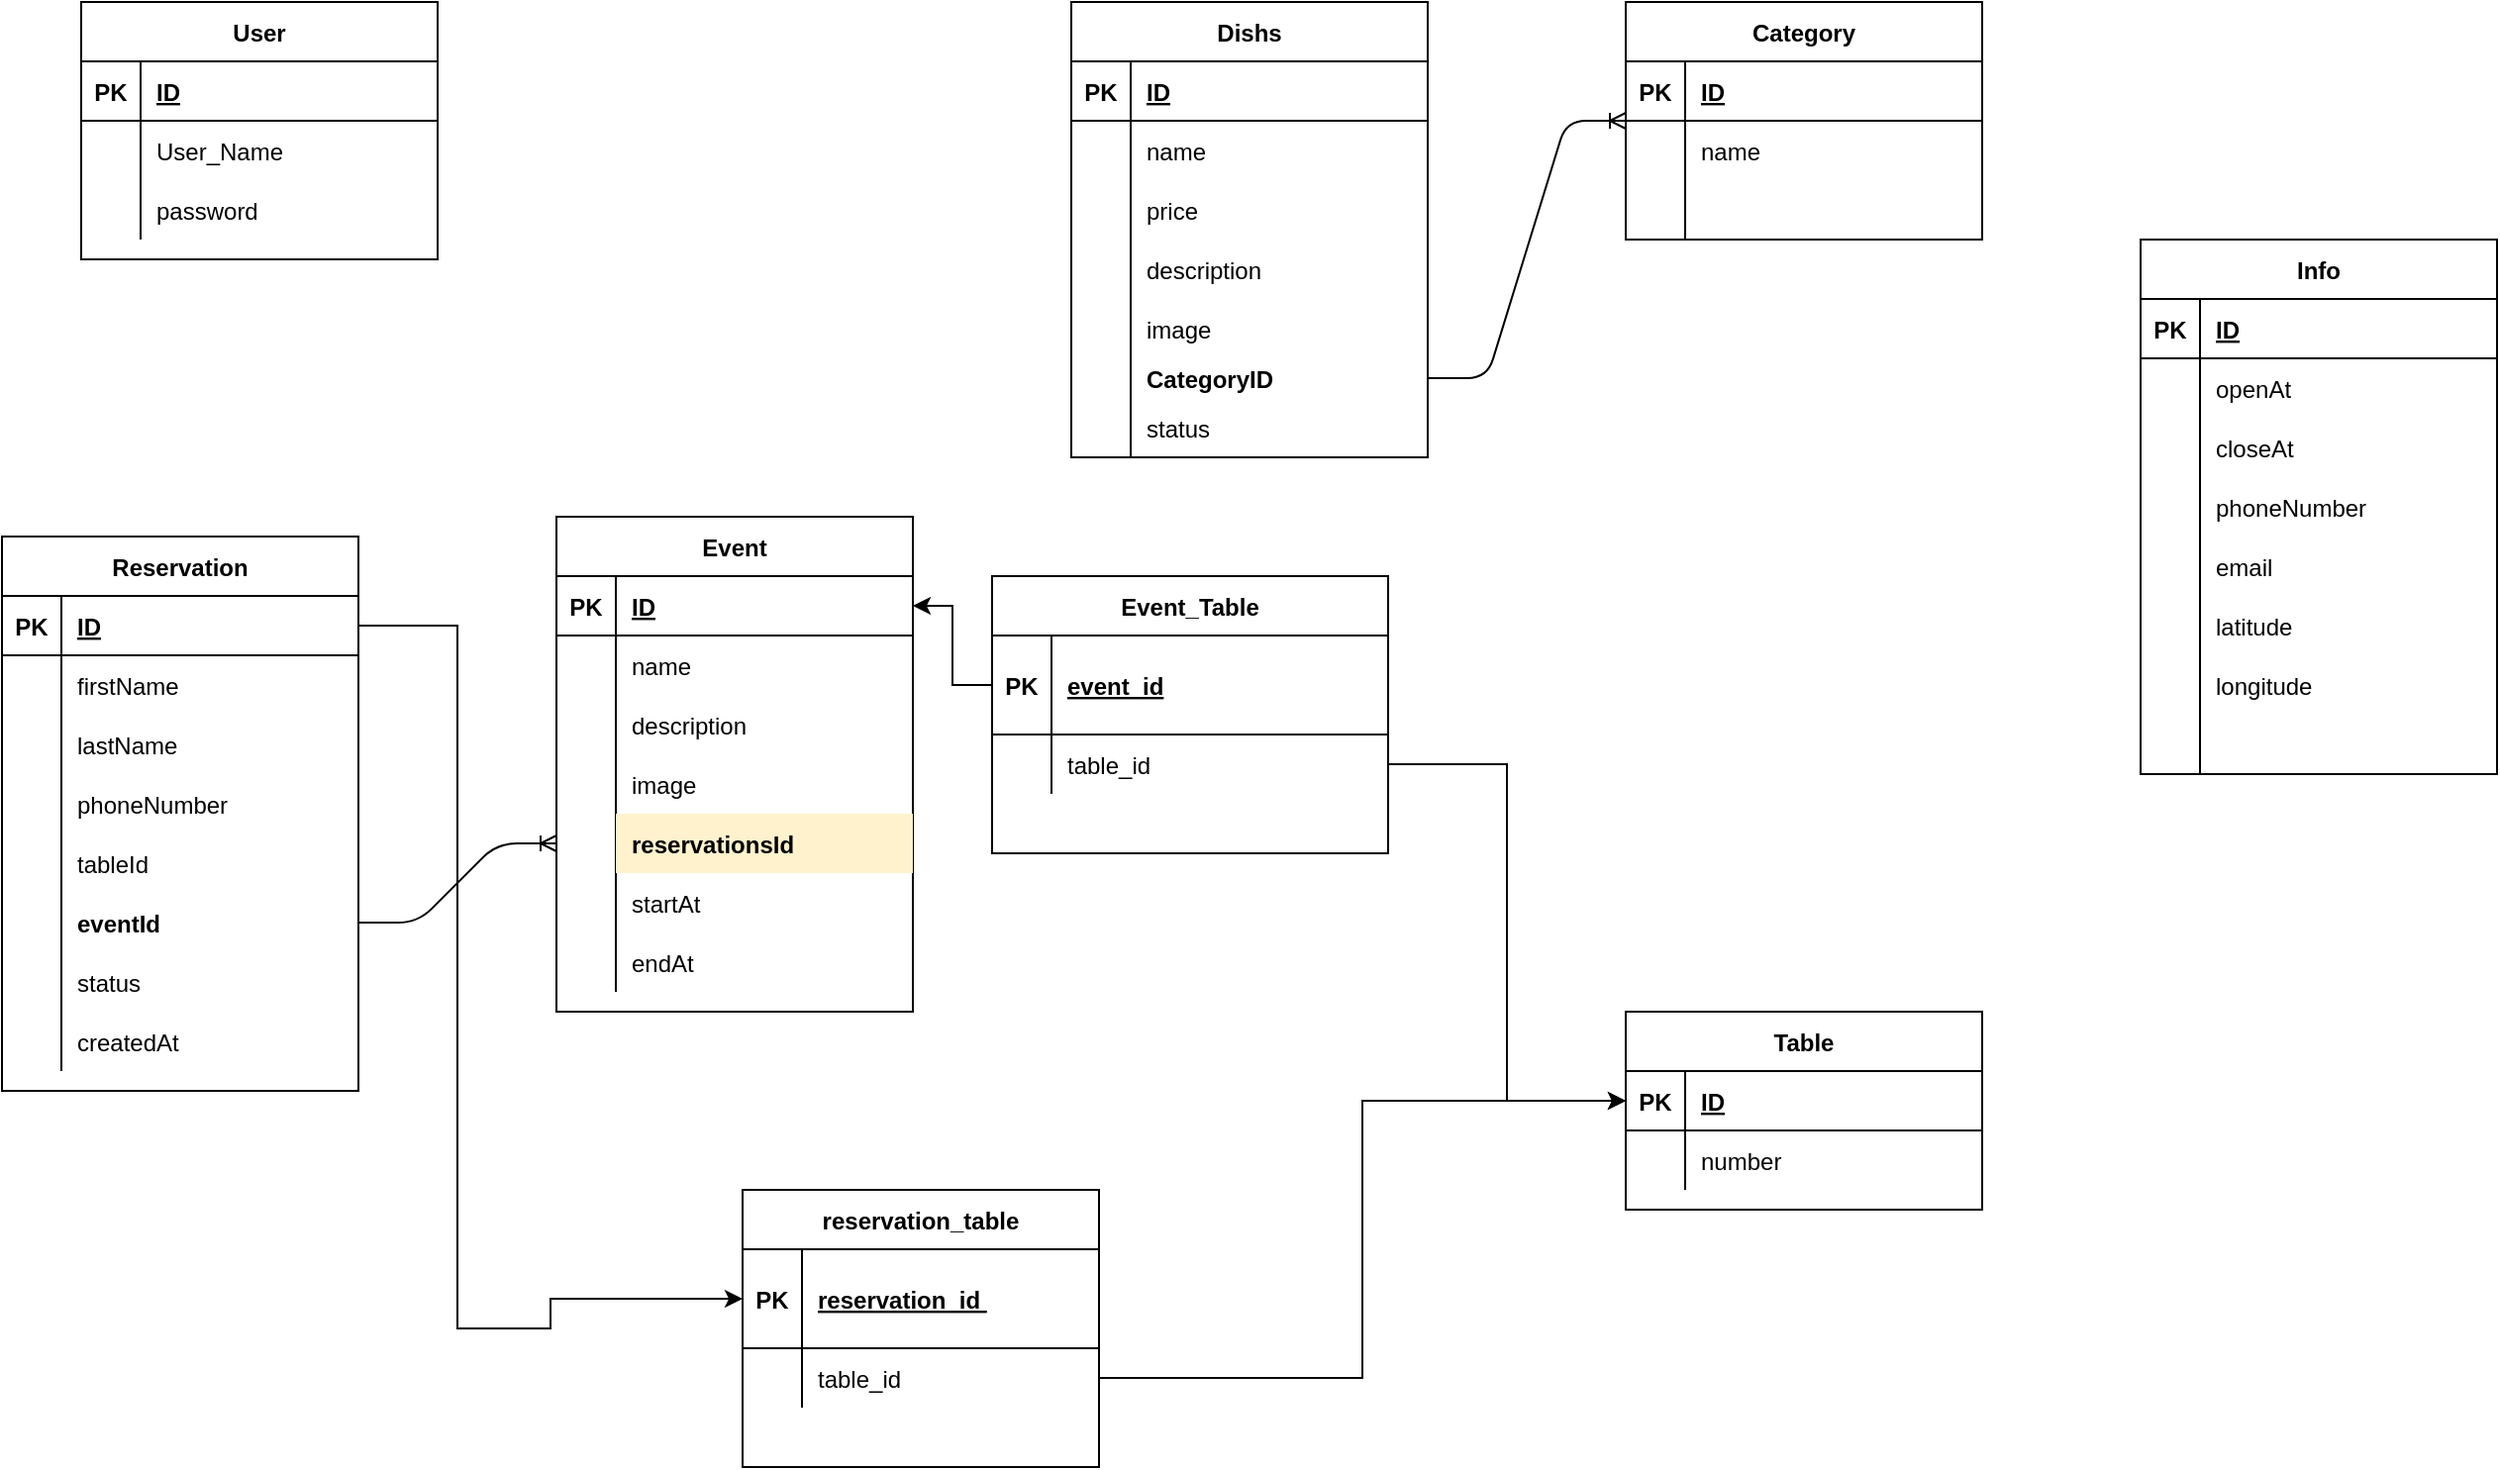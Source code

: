 <mxfile version="14.6.7" type="device"><diagram id="cgxWxJHUGnfnJ_oFtRJZ" name="Page-1"><mxGraphModel dx="2130" dy="913" grid="1" gridSize="10" guides="1" tooltips="1" connect="1" arrows="1" fold="1" page="1" pageScale="1" pageWidth="827" pageHeight="1169" math="0" shadow="0"><root><mxCell id="0"/><mxCell id="1" parent="0"/><mxCell id="ACKjx2i2cokFtUYyn5vr-13" value="User" style="shape=table;startSize=30;container=1;collapsible=1;childLayout=tableLayout;fixedRows=1;rowLines=0;fontStyle=1;align=center;resizeLast=1;" parent="1" vertex="1"><mxGeometry x="80" y="120" width="180" height="130" as="geometry"/></mxCell><mxCell id="ACKjx2i2cokFtUYyn5vr-14" value="" style="shape=partialRectangle;collapsible=0;dropTarget=0;pointerEvents=0;fillColor=none;top=0;left=0;bottom=1;right=0;points=[[0,0.5],[1,0.5]];portConstraint=eastwest;" parent="ACKjx2i2cokFtUYyn5vr-13" vertex="1"><mxGeometry y="30" width="180" height="30" as="geometry"/></mxCell><mxCell id="ACKjx2i2cokFtUYyn5vr-15" value="PK" style="shape=partialRectangle;connectable=0;fillColor=none;top=0;left=0;bottom=0;right=0;fontStyle=1;overflow=hidden;" parent="ACKjx2i2cokFtUYyn5vr-14" vertex="1"><mxGeometry width="30" height="30" as="geometry"/></mxCell><mxCell id="ACKjx2i2cokFtUYyn5vr-16" value="ID" style="shape=partialRectangle;connectable=0;fillColor=none;top=0;left=0;bottom=0;right=0;align=left;spacingLeft=6;fontStyle=5;overflow=hidden;" parent="ACKjx2i2cokFtUYyn5vr-14" vertex="1"><mxGeometry x="30" width="150" height="30" as="geometry"/></mxCell><mxCell id="ACKjx2i2cokFtUYyn5vr-17" value="" style="shape=partialRectangle;collapsible=0;dropTarget=0;pointerEvents=0;fillColor=none;top=0;left=0;bottom=0;right=0;points=[[0,0.5],[1,0.5]];portConstraint=eastwest;" parent="ACKjx2i2cokFtUYyn5vr-13" vertex="1"><mxGeometry y="60" width="180" height="30" as="geometry"/></mxCell><mxCell id="ACKjx2i2cokFtUYyn5vr-18" value="" style="shape=partialRectangle;connectable=0;fillColor=none;top=0;left=0;bottom=0;right=0;editable=1;overflow=hidden;" parent="ACKjx2i2cokFtUYyn5vr-17" vertex="1"><mxGeometry width="30" height="30" as="geometry"/></mxCell><mxCell id="ACKjx2i2cokFtUYyn5vr-19" value="User_Name" style="shape=partialRectangle;connectable=0;fillColor=none;top=0;left=0;bottom=0;right=0;align=left;spacingLeft=6;overflow=hidden;" parent="ACKjx2i2cokFtUYyn5vr-17" vertex="1"><mxGeometry x="30" width="150" height="30" as="geometry"/></mxCell><mxCell id="ACKjx2i2cokFtUYyn5vr-20" value="" style="shape=partialRectangle;collapsible=0;dropTarget=0;pointerEvents=0;fillColor=none;top=0;left=0;bottom=0;right=0;points=[[0,0.5],[1,0.5]];portConstraint=eastwest;" parent="ACKjx2i2cokFtUYyn5vr-13" vertex="1"><mxGeometry y="90" width="180" height="30" as="geometry"/></mxCell><mxCell id="ACKjx2i2cokFtUYyn5vr-21" value="" style="shape=partialRectangle;connectable=0;fillColor=none;top=0;left=0;bottom=0;right=0;editable=1;overflow=hidden;" parent="ACKjx2i2cokFtUYyn5vr-20" vertex="1"><mxGeometry width="30" height="30" as="geometry"/></mxCell><mxCell id="ACKjx2i2cokFtUYyn5vr-22" value="password" style="shape=partialRectangle;connectable=0;fillColor=none;top=0;left=0;bottom=0;right=0;align=left;spacingLeft=6;overflow=hidden;" parent="ACKjx2i2cokFtUYyn5vr-20" vertex="1"><mxGeometry x="30" width="150" height="30" as="geometry"/></mxCell><mxCell id="ACKjx2i2cokFtUYyn5vr-26" value="Category" style="shape=table;startSize=30;container=1;collapsible=1;childLayout=tableLayout;fixedRows=1;rowLines=0;fontStyle=1;align=center;resizeLast=1;" parent="1" vertex="1"><mxGeometry x="860" y="120" width="180" height="120" as="geometry"/></mxCell><mxCell id="ACKjx2i2cokFtUYyn5vr-27" value="" style="shape=partialRectangle;collapsible=0;dropTarget=0;pointerEvents=0;fillColor=none;top=0;left=0;bottom=1;right=0;points=[[0,0.5],[1,0.5]];portConstraint=eastwest;" parent="ACKjx2i2cokFtUYyn5vr-26" vertex="1"><mxGeometry y="30" width="180" height="30" as="geometry"/></mxCell><mxCell id="ACKjx2i2cokFtUYyn5vr-28" value="PK" style="shape=partialRectangle;connectable=0;fillColor=none;top=0;left=0;bottom=0;right=0;fontStyle=1;overflow=hidden;" parent="ACKjx2i2cokFtUYyn5vr-27" vertex="1"><mxGeometry width="30" height="30" as="geometry"/></mxCell><mxCell id="ACKjx2i2cokFtUYyn5vr-29" value="ID" style="shape=partialRectangle;connectable=0;fillColor=none;top=0;left=0;bottom=0;right=0;align=left;spacingLeft=6;fontStyle=5;overflow=hidden;" parent="ACKjx2i2cokFtUYyn5vr-27" vertex="1"><mxGeometry x="30" width="150" height="30" as="geometry"/></mxCell><mxCell id="ACKjx2i2cokFtUYyn5vr-30" value="" style="shape=partialRectangle;collapsible=0;dropTarget=0;pointerEvents=0;fillColor=none;top=0;left=0;bottom=0;right=0;points=[[0,0.5],[1,0.5]];portConstraint=eastwest;" parent="ACKjx2i2cokFtUYyn5vr-26" vertex="1"><mxGeometry y="60" width="180" height="30" as="geometry"/></mxCell><mxCell id="ACKjx2i2cokFtUYyn5vr-31" value="" style="shape=partialRectangle;connectable=0;fillColor=none;top=0;left=0;bottom=0;right=0;editable=1;overflow=hidden;" parent="ACKjx2i2cokFtUYyn5vr-30" vertex="1"><mxGeometry width="30" height="30" as="geometry"/></mxCell><mxCell id="ACKjx2i2cokFtUYyn5vr-32" value="name" style="shape=partialRectangle;connectable=0;fillColor=none;top=0;left=0;bottom=0;right=0;align=left;spacingLeft=6;overflow=hidden;" parent="ACKjx2i2cokFtUYyn5vr-30" vertex="1"><mxGeometry x="30" width="150" height="30" as="geometry"/></mxCell><mxCell id="ACKjx2i2cokFtUYyn5vr-33" value="" style="shape=partialRectangle;collapsible=0;dropTarget=0;pointerEvents=0;fillColor=none;top=0;left=0;bottom=0;right=0;points=[[0,0.5],[1,0.5]];portConstraint=eastwest;" parent="ACKjx2i2cokFtUYyn5vr-26" vertex="1"><mxGeometry y="90" width="180" height="30" as="geometry"/></mxCell><mxCell id="ACKjx2i2cokFtUYyn5vr-34" value="" style="shape=partialRectangle;connectable=0;fillColor=none;top=0;left=0;bottom=0;right=0;editable=1;overflow=hidden;" parent="ACKjx2i2cokFtUYyn5vr-33" vertex="1"><mxGeometry width="30" height="30" as="geometry"/></mxCell><mxCell id="ACKjx2i2cokFtUYyn5vr-35" value="" style="shape=partialRectangle;connectable=0;fillColor=none;top=0;left=0;bottom=0;right=0;align=left;spacingLeft=6;overflow=hidden;" parent="ACKjx2i2cokFtUYyn5vr-33" vertex="1"><mxGeometry x="30" width="150" height="30" as="geometry"/></mxCell><mxCell id="ACKjx2i2cokFtUYyn5vr-36" value="Dishs" style="shape=table;startSize=30;container=1;collapsible=1;childLayout=tableLayout;fixedRows=1;rowLines=0;fontStyle=1;align=center;resizeLast=1;" parent="1" vertex="1"><mxGeometry x="580" y="120" width="180" height="230" as="geometry"/></mxCell><mxCell id="ACKjx2i2cokFtUYyn5vr-37" value="" style="shape=partialRectangle;collapsible=0;dropTarget=0;pointerEvents=0;fillColor=none;top=0;left=0;bottom=1;right=0;points=[[0,0.5],[1,0.5]];portConstraint=eastwest;" parent="ACKjx2i2cokFtUYyn5vr-36" vertex="1"><mxGeometry y="30" width="180" height="30" as="geometry"/></mxCell><mxCell id="ACKjx2i2cokFtUYyn5vr-38" value="PK" style="shape=partialRectangle;connectable=0;fillColor=none;top=0;left=0;bottom=0;right=0;fontStyle=1;overflow=hidden;" parent="ACKjx2i2cokFtUYyn5vr-37" vertex="1"><mxGeometry width="30" height="30" as="geometry"/></mxCell><mxCell id="ACKjx2i2cokFtUYyn5vr-39" value="ID" style="shape=partialRectangle;connectable=0;fillColor=none;top=0;left=0;bottom=0;right=0;align=left;spacingLeft=6;fontStyle=5;overflow=hidden;" parent="ACKjx2i2cokFtUYyn5vr-37" vertex="1"><mxGeometry x="30" width="150" height="30" as="geometry"/></mxCell><mxCell id="ACKjx2i2cokFtUYyn5vr-40" value="" style="shape=partialRectangle;collapsible=0;dropTarget=0;pointerEvents=0;fillColor=none;top=0;left=0;bottom=0;right=0;points=[[0,0.5],[1,0.5]];portConstraint=eastwest;" parent="ACKjx2i2cokFtUYyn5vr-36" vertex="1"><mxGeometry y="60" width="180" height="30" as="geometry"/></mxCell><mxCell id="ACKjx2i2cokFtUYyn5vr-41" value="" style="shape=partialRectangle;connectable=0;fillColor=none;top=0;left=0;bottom=0;right=0;editable=1;overflow=hidden;" parent="ACKjx2i2cokFtUYyn5vr-40" vertex="1"><mxGeometry width="30" height="30" as="geometry"/></mxCell><mxCell id="ACKjx2i2cokFtUYyn5vr-42" value="name" style="shape=partialRectangle;connectable=0;fillColor=none;top=0;left=0;bottom=0;right=0;align=left;spacingLeft=6;overflow=hidden;" parent="ACKjx2i2cokFtUYyn5vr-40" vertex="1"><mxGeometry x="30" width="150" height="30" as="geometry"/></mxCell><mxCell id="ACKjx2i2cokFtUYyn5vr-49" value="" style="shape=partialRectangle;collapsible=0;dropTarget=0;pointerEvents=0;fillColor=none;top=0;left=0;bottom=0;right=0;points=[[0,0.5],[1,0.5]];portConstraint=eastwest;" parent="ACKjx2i2cokFtUYyn5vr-36" vertex="1"><mxGeometry y="90" width="180" height="30" as="geometry"/></mxCell><mxCell id="ACKjx2i2cokFtUYyn5vr-50" value="" style="shape=partialRectangle;connectable=0;fillColor=none;top=0;left=0;bottom=0;right=0;editable=1;overflow=hidden;" parent="ACKjx2i2cokFtUYyn5vr-49" vertex="1"><mxGeometry width="30" height="30" as="geometry"/></mxCell><mxCell id="ACKjx2i2cokFtUYyn5vr-51" value="price" style="shape=partialRectangle;connectable=0;fillColor=none;top=0;left=0;bottom=0;right=0;align=left;spacingLeft=6;overflow=hidden;" parent="ACKjx2i2cokFtUYyn5vr-49" vertex="1"><mxGeometry x="30" width="150" height="30" as="geometry"/></mxCell><mxCell id="ACKjx2i2cokFtUYyn5vr-52" value="" style="shape=partialRectangle;collapsible=0;dropTarget=0;pointerEvents=0;fillColor=none;top=0;left=0;bottom=0;right=0;points=[[0,0.5],[1,0.5]];portConstraint=eastwest;" parent="ACKjx2i2cokFtUYyn5vr-36" vertex="1"><mxGeometry y="120" width="180" height="30" as="geometry"/></mxCell><mxCell id="ACKjx2i2cokFtUYyn5vr-53" value="" style="shape=partialRectangle;connectable=0;fillColor=none;top=0;left=0;bottom=0;right=0;editable=1;overflow=hidden;" parent="ACKjx2i2cokFtUYyn5vr-52" vertex="1"><mxGeometry width="30" height="30" as="geometry"/></mxCell><mxCell id="ACKjx2i2cokFtUYyn5vr-54" value="description" style="shape=partialRectangle;connectable=0;fillColor=none;top=0;left=0;bottom=0;right=0;align=left;spacingLeft=6;overflow=hidden;" parent="ACKjx2i2cokFtUYyn5vr-52" vertex="1"><mxGeometry x="30" width="150" height="30" as="geometry"/></mxCell><mxCell id="ACKjx2i2cokFtUYyn5vr-55" value="" style="shape=partialRectangle;collapsible=0;dropTarget=0;pointerEvents=0;fillColor=none;top=0;left=0;bottom=0;right=0;points=[[0,0.5],[1,0.5]];portConstraint=eastwest;" parent="ACKjx2i2cokFtUYyn5vr-36" vertex="1"><mxGeometry y="150" width="180" height="30" as="geometry"/></mxCell><mxCell id="ACKjx2i2cokFtUYyn5vr-56" value="" style="shape=partialRectangle;connectable=0;fillColor=none;top=0;left=0;bottom=0;right=0;editable=1;overflow=hidden;" parent="ACKjx2i2cokFtUYyn5vr-55" vertex="1"><mxGeometry width="30" height="30" as="geometry"/></mxCell><mxCell id="ACKjx2i2cokFtUYyn5vr-57" value="image" style="shape=partialRectangle;connectable=0;fillColor=none;top=0;left=0;bottom=0;right=0;align=left;spacingLeft=6;overflow=hidden;" parent="ACKjx2i2cokFtUYyn5vr-55" vertex="1"><mxGeometry x="30" width="150" height="30" as="geometry"/></mxCell><mxCell id="ACKjx2i2cokFtUYyn5vr-46" value="" style="shape=partialRectangle;collapsible=0;dropTarget=0;pointerEvents=0;fillColor=none;top=0;left=0;bottom=0;right=0;points=[[0,0.5],[1,0.5]];portConstraint=eastwest;" parent="ACKjx2i2cokFtUYyn5vr-36" vertex="1"><mxGeometry y="180" width="180" height="20" as="geometry"/></mxCell><mxCell id="ACKjx2i2cokFtUYyn5vr-47" value="" style="shape=partialRectangle;connectable=0;fillColor=none;top=0;left=0;bottom=0;right=0;editable=1;overflow=hidden;" parent="ACKjx2i2cokFtUYyn5vr-46" vertex="1"><mxGeometry width="30" height="20" as="geometry"/></mxCell><mxCell id="ACKjx2i2cokFtUYyn5vr-48" value="CategoryID" style="shape=partialRectangle;connectable=0;fillColor=none;top=0;left=0;bottom=0;right=0;align=left;spacingLeft=6;overflow=hidden;fontStyle=1" parent="ACKjx2i2cokFtUYyn5vr-46" vertex="1"><mxGeometry x="30" width="150" height="20" as="geometry"/></mxCell><mxCell id="ACKjx2i2cokFtUYyn5vr-43" value="" style="shape=partialRectangle;collapsible=0;dropTarget=0;pointerEvents=0;fillColor=none;top=0;left=0;bottom=0;right=0;points=[[0,0.5],[1,0.5]];portConstraint=eastwest;" parent="ACKjx2i2cokFtUYyn5vr-36" vertex="1"><mxGeometry y="200" width="180" height="30" as="geometry"/></mxCell><mxCell id="ACKjx2i2cokFtUYyn5vr-44" value="" style="shape=partialRectangle;connectable=0;fillColor=none;top=0;left=0;bottom=0;right=0;editable=1;overflow=hidden;" parent="ACKjx2i2cokFtUYyn5vr-43" vertex="1"><mxGeometry width="30" height="30" as="geometry"/></mxCell><mxCell id="ACKjx2i2cokFtUYyn5vr-45" value="status" style="shape=partialRectangle;connectable=0;fillColor=none;top=0;left=0;bottom=0;right=0;align=left;spacingLeft=6;overflow=hidden;" parent="ACKjx2i2cokFtUYyn5vr-43" vertex="1"><mxGeometry x="30" width="150" height="30" as="geometry"/></mxCell><mxCell id="ACKjx2i2cokFtUYyn5vr-68" value="Reservation" style="shape=table;startSize=30;container=1;collapsible=1;childLayout=tableLayout;fixedRows=1;rowLines=0;fontStyle=1;align=center;resizeLast=1;" parent="1" vertex="1"><mxGeometry x="40" y="390" width="180" height="280" as="geometry"/></mxCell><mxCell id="ACKjx2i2cokFtUYyn5vr-69" value="" style="shape=partialRectangle;collapsible=0;dropTarget=0;pointerEvents=0;fillColor=none;top=0;left=0;bottom=1;right=0;points=[[0,0.5],[1,0.5]];portConstraint=eastwest;" parent="ACKjx2i2cokFtUYyn5vr-68" vertex="1"><mxGeometry y="30" width="180" height="30" as="geometry"/></mxCell><mxCell id="ACKjx2i2cokFtUYyn5vr-70" value="PK" style="shape=partialRectangle;connectable=0;fillColor=none;top=0;left=0;bottom=0;right=0;fontStyle=1;overflow=hidden;" parent="ACKjx2i2cokFtUYyn5vr-69" vertex="1"><mxGeometry width="30" height="30" as="geometry"/></mxCell><mxCell id="ACKjx2i2cokFtUYyn5vr-71" value="ID" style="shape=partialRectangle;connectable=0;fillColor=none;top=0;left=0;bottom=0;right=0;align=left;spacingLeft=6;fontStyle=5;overflow=hidden;" parent="ACKjx2i2cokFtUYyn5vr-69" vertex="1"><mxGeometry x="30" width="150" height="30" as="geometry"/></mxCell><mxCell id="ACKjx2i2cokFtUYyn5vr-72" value="" style="shape=partialRectangle;collapsible=0;dropTarget=0;pointerEvents=0;fillColor=none;top=0;left=0;bottom=0;right=0;points=[[0,0.5],[1,0.5]];portConstraint=eastwest;" parent="ACKjx2i2cokFtUYyn5vr-68" vertex="1"><mxGeometry y="60" width="180" height="30" as="geometry"/></mxCell><mxCell id="ACKjx2i2cokFtUYyn5vr-73" value="" style="shape=partialRectangle;connectable=0;fillColor=none;top=0;left=0;bottom=0;right=0;editable=1;overflow=hidden;" parent="ACKjx2i2cokFtUYyn5vr-72" vertex="1"><mxGeometry width="30" height="30" as="geometry"/></mxCell><mxCell id="ACKjx2i2cokFtUYyn5vr-74" value="firstName" style="shape=partialRectangle;connectable=0;fillColor=none;top=0;left=0;bottom=0;right=0;align=left;spacingLeft=6;overflow=hidden;" parent="ACKjx2i2cokFtUYyn5vr-72" vertex="1"><mxGeometry x="30" width="150" height="30" as="geometry"/></mxCell><mxCell id="ACKjx2i2cokFtUYyn5vr-78" value="" style="shape=partialRectangle;collapsible=0;dropTarget=0;pointerEvents=0;fillColor=none;top=0;left=0;bottom=0;right=0;points=[[0,0.5],[1,0.5]];portConstraint=eastwest;" parent="ACKjx2i2cokFtUYyn5vr-68" vertex="1"><mxGeometry y="90" width="180" height="30" as="geometry"/></mxCell><mxCell id="ACKjx2i2cokFtUYyn5vr-79" value="" style="shape=partialRectangle;connectable=0;fillColor=none;top=0;left=0;bottom=0;right=0;editable=1;overflow=hidden;" parent="ACKjx2i2cokFtUYyn5vr-78" vertex="1"><mxGeometry width="30" height="30" as="geometry"/></mxCell><mxCell id="ACKjx2i2cokFtUYyn5vr-80" value="lastName" style="shape=partialRectangle;connectable=0;fillColor=none;top=0;left=0;bottom=0;right=0;align=left;spacingLeft=6;overflow=hidden;" parent="ACKjx2i2cokFtUYyn5vr-78" vertex="1"><mxGeometry x="30" width="150" height="30" as="geometry"/></mxCell><mxCell id="ACKjx2i2cokFtUYyn5vr-84" value="" style="shape=partialRectangle;collapsible=0;dropTarget=0;pointerEvents=0;fillColor=none;top=0;left=0;bottom=0;right=0;points=[[0,0.5],[1,0.5]];portConstraint=eastwest;" parent="ACKjx2i2cokFtUYyn5vr-68" vertex="1"><mxGeometry y="120" width="180" height="30" as="geometry"/></mxCell><mxCell id="ACKjx2i2cokFtUYyn5vr-85" value="" style="shape=partialRectangle;connectable=0;fillColor=none;top=0;left=0;bottom=0;right=0;editable=1;overflow=hidden;" parent="ACKjx2i2cokFtUYyn5vr-84" vertex="1"><mxGeometry width="30" height="30" as="geometry"/></mxCell><mxCell id="ACKjx2i2cokFtUYyn5vr-86" value="phoneNumber" style="shape=partialRectangle;connectable=0;fillColor=none;top=0;left=0;bottom=0;right=0;align=left;spacingLeft=6;overflow=hidden;" parent="ACKjx2i2cokFtUYyn5vr-84" vertex="1"><mxGeometry x="30" width="150" height="30" as="geometry"/></mxCell><mxCell id="ACKjx2i2cokFtUYyn5vr-90" value="" style="shape=partialRectangle;collapsible=0;dropTarget=0;pointerEvents=0;fillColor=none;top=0;left=0;bottom=0;right=0;points=[[0,0.5],[1,0.5]];portConstraint=eastwest;" parent="ACKjx2i2cokFtUYyn5vr-68" vertex="1"><mxGeometry y="150" width="180" height="30" as="geometry"/></mxCell><mxCell id="ACKjx2i2cokFtUYyn5vr-91" value="" style="shape=partialRectangle;connectable=0;fillColor=none;top=0;left=0;bottom=0;right=0;editable=1;overflow=hidden;" parent="ACKjx2i2cokFtUYyn5vr-90" vertex="1"><mxGeometry width="30" height="30" as="geometry"/></mxCell><mxCell id="ACKjx2i2cokFtUYyn5vr-92" value="tableId" style="shape=partialRectangle;connectable=0;fillColor=none;top=0;left=0;bottom=0;right=0;align=left;spacingLeft=6;overflow=hidden;" parent="ACKjx2i2cokFtUYyn5vr-90" vertex="1"><mxGeometry x="30" width="150" height="30" as="geometry"/></mxCell><mxCell id="ACKjx2i2cokFtUYyn5vr-172" value="" style="shape=partialRectangle;collapsible=0;dropTarget=0;pointerEvents=0;fillColor=none;top=0;left=0;bottom=0;right=0;points=[[0,0.5],[1,0.5]];portConstraint=eastwest;" parent="ACKjx2i2cokFtUYyn5vr-68" vertex="1"><mxGeometry y="180" width="180" height="30" as="geometry"/></mxCell><mxCell id="ACKjx2i2cokFtUYyn5vr-173" value="" style="shape=partialRectangle;connectable=0;fillColor=none;top=0;left=0;bottom=0;right=0;editable=1;overflow=hidden;" parent="ACKjx2i2cokFtUYyn5vr-172" vertex="1"><mxGeometry width="30" height="30" as="geometry"/></mxCell><mxCell id="ACKjx2i2cokFtUYyn5vr-174" value="eventId" style="shape=partialRectangle;connectable=0;fillColor=none;top=0;left=0;bottom=0;right=0;align=left;spacingLeft=6;overflow=hidden;fontStyle=1" parent="ACKjx2i2cokFtUYyn5vr-172" vertex="1"><mxGeometry x="30" width="150" height="30" as="geometry"/></mxCell><mxCell id="ACKjx2i2cokFtUYyn5vr-81" value="" style="shape=partialRectangle;collapsible=0;dropTarget=0;pointerEvents=0;fillColor=none;top=0;left=0;bottom=0;right=0;points=[[0,0.5],[1,0.5]];portConstraint=eastwest;" parent="ACKjx2i2cokFtUYyn5vr-68" vertex="1"><mxGeometry y="210" width="180" height="30" as="geometry"/></mxCell><mxCell id="ACKjx2i2cokFtUYyn5vr-82" value="" style="shape=partialRectangle;connectable=0;fillColor=none;top=0;left=0;bottom=0;right=0;editable=1;overflow=hidden;" parent="ACKjx2i2cokFtUYyn5vr-81" vertex="1"><mxGeometry width="30" height="30" as="geometry"/></mxCell><mxCell id="ACKjx2i2cokFtUYyn5vr-83" value="status" style="shape=partialRectangle;connectable=0;fillColor=none;top=0;left=0;bottom=0;right=0;align=left;spacingLeft=6;overflow=hidden;" parent="ACKjx2i2cokFtUYyn5vr-81" vertex="1"><mxGeometry x="30" width="150" height="30" as="geometry"/></mxCell><mxCell id="ACKjx2i2cokFtUYyn5vr-75" value="" style="shape=partialRectangle;collapsible=0;dropTarget=0;pointerEvents=0;fillColor=none;top=0;left=0;bottom=0;right=0;points=[[0,0.5],[1,0.5]];portConstraint=eastwest;" parent="ACKjx2i2cokFtUYyn5vr-68" vertex="1"><mxGeometry y="240" width="180" height="30" as="geometry"/></mxCell><mxCell id="ACKjx2i2cokFtUYyn5vr-76" value="" style="shape=partialRectangle;connectable=0;fillColor=none;top=0;left=0;bottom=0;right=0;editable=1;overflow=hidden;" parent="ACKjx2i2cokFtUYyn5vr-75" vertex="1"><mxGeometry width="30" height="30" as="geometry"/></mxCell><mxCell id="ACKjx2i2cokFtUYyn5vr-77" value="createdAt" style="shape=partialRectangle;connectable=0;fillColor=none;top=0;left=0;bottom=0;right=0;align=left;spacingLeft=6;overflow=hidden;" parent="ACKjx2i2cokFtUYyn5vr-75" vertex="1"><mxGeometry x="30" width="150" height="30" as="geometry"/></mxCell><mxCell id="ACKjx2i2cokFtUYyn5vr-118" value="Event" style="shape=table;startSize=30;container=1;collapsible=1;childLayout=tableLayout;fixedRows=1;rowLines=0;fontStyle=1;align=center;resizeLast=1;" parent="1" vertex="1"><mxGeometry x="320" y="380" width="180" height="250" as="geometry"/></mxCell><mxCell id="ACKjx2i2cokFtUYyn5vr-119" value="" style="shape=partialRectangle;collapsible=0;dropTarget=0;pointerEvents=0;fillColor=none;top=0;left=0;bottom=1;right=0;points=[[0,0.5],[1,0.5]];portConstraint=eastwest;" parent="ACKjx2i2cokFtUYyn5vr-118" vertex="1"><mxGeometry y="30" width="180" height="30" as="geometry"/></mxCell><mxCell id="ACKjx2i2cokFtUYyn5vr-120" value="PK" style="shape=partialRectangle;connectable=0;fillColor=none;top=0;left=0;bottom=0;right=0;fontStyle=1;overflow=hidden;" parent="ACKjx2i2cokFtUYyn5vr-119" vertex="1"><mxGeometry width="30" height="30" as="geometry"/></mxCell><mxCell id="ACKjx2i2cokFtUYyn5vr-121" value="ID" style="shape=partialRectangle;connectable=0;fillColor=none;top=0;left=0;bottom=0;right=0;align=left;spacingLeft=6;fontStyle=5;overflow=hidden;" parent="ACKjx2i2cokFtUYyn5vr-119" vertex="1"><mxGeometry x="30" width="150" height="30" as="geometry"/></mxCell><mxCell id="ACKjx2i2cokFtUYyn5vr-122" value="" style="shape=partialRectangle;collapsible=0;dropTarget=0;pointerEvents=0;fillColor=none;top=0;left=0;bottom=0;right=0;points=[[0,0.5],[1,0.5]];portConstraint=eastwest;" parent="ACKjx2i2cokFtUYyn5vr-118" vertex="1"><mxGeometry y="60" width="180" height="30" as="geometry"/></mxCell><mxCell id="ACKjx2i2cokFtUYyn5vr-123" value="" style="shape=partialRectangle;connectable=0;fillColor=none;top=0;left=0;bottom=0;right=0;editable=1;overflow=hidden;" parent="ACKjx2i2cokFtUYyn5vr-122" vertex="1"><mxGeometry width="30" height="30" as="geometry"/></mxCell><mxCell id="ACKjx2i2cokFtUYyn5vr-124" value="name" style="shape=partialRectangle;connectable=0;fillColor=none;top=0;left=0;bottom=0;right=0;align=left;spacingLeft=6;overflow=hidden;" parent="ACKjx2i2cokFtUYyn5vr-122" vertex="1"><mxGeometry x="30" width="150" height="30" as="geometry"/></mxCell><mxCell id="ACKjx2i2cokFtUYyn5vr-125" value="" style="shape=partialRectangle;collapsible=0;dropTarget=0;pointerEvents=0;fillColor=none;top=0;left=0;bottom=0;right=0;points=[[0,0.5],[1,0.5]];portConstraint=eastwest;" parent="ACKjx2i2cokFtUYyn5vr-118" vertex="1"><mxGeometry y="90" width="180" height="30" as="geometry"/></mxCell><mxCell id="ACKjx2i2cokFtUYyn5vr-126" value="" style="shape=partialRectangle;connectable=0;fillColor=none;top=0;left=0;bottom=0;right=0;editable=1;overflow=hidden;" parent="ACKjx2i2cokFtUYyn5vr-125" vertex="1"><mxGeometry width="30" height="30" as="geometry"/></mxCell><mxCell id="ACKjx2i2cokFtUYyn5vr-127" value="description" style="shape=partialRectangle;connectable=0;fillColor=none;top=0;left=0;bottom=0;right=0;align=left;spacingLeft=6;overflow=hidden;" parent="ACKjx2i2cokFtUYyn5vr-125" vertex="1"><mxGeometry x="30" width="150" height="30" as="geometry"/></mxCell><mxCell id="ACKjx2i2cokFtUYyn5vr-134" value="" style="shape=partialRectangle;collapsible=0;dropTarget=0;pointerEvents=0;fillColor=none;top=0;left=0;bottom=0;right=0;points=[[0,0.5],[1,0.5]];portConstraint=eastwest;" parent="ACKjx2i2cokFtUYyn5vr-118" vertex="1"><mxGeometry y="120" width="180" height="30" as="geometry"/></mxCell><mxCell id="ACKjx2i2cokFtUYyn5vr-135" value="" style="shape=partialRectangle;connectable=0;fillColor=none;top=0;left=0;bottom=0;right=0;editable=1;overflow=hidden;" parent="ACKjx2i2cokFtUYyn5vr-134" vertex="1"><mxGeometry width="30" height="30" as="geometry"/></mxCell><mxCell id="ACKjx2i2cokFtUYyn5vr-136" value="image" style="shape=partialRectangle;connectable=0;fillColor=none;top=0;left=0;bottom=0;right=0;align=left;spacingLeft=6;overflow=hidden;" parent="ACKjx2i2cokFtUYyn5vr-134" vertex="1"><mxGeometry x="30" width="150" height="30" as="geometry"/></mxCell><mxCell id="ACKjx2i2cokFtUYyn5vr-169" value="" style="shape=partialRectangle;collapsible=0;dropTarget=0;pointerEvents=0;fillColor=none;top=0;left=0;bottom=0;right=0;points=[[0,0.5],[1,0.5]];portConstraint=eastwest;" parent="ACKjx2i2cokFtUYyn5vr-118" vertex="1"><mxGeometry y="150" width="180" height="30" as="geometry"/></mxCell><mxCell id="ACKjx2i2cokFtUYyn5vr-170" value="" style="shape=partialRectangle;connectable=0;fillColor=none;top=0;left=0;bottom=0;right=0;editable=1;overflow=hidden;" parent="ACKjx2i2cokFtUYyn5vr-169" vertex="1"><mxGeometry width="30" height="30" as="geometry"/></mxCell><mxCell id="ACKjx2i2cokFtUYyn5vr-171" value="reservationsId" style="shape=partialRectangle;connectable=0;fillColor=#fff2cc;top=0;left=0;bottom=0;right=0;align=left;spacingLeft=6;overflow=hidden;fontStyle=1;strokeColor=#d6b656;" parent="ACKjx2i2cokFtUYyn5vr-169" vertex="1"><mxGeometry x="30" width="150" height="30" as="geometry"/></mxCell><mxCell id="ACKjx2i2cokFtUYyn5vr-128" value="" style="shape=partialRectangle;collapsible=0;dropTarget=0;pointerEvents=0;fillColor=none;top=0;left=0;bottom=0;right=0;points=[[0,0.5],[1,0.5]];portConstraint=eastwest;" parent="ACKjx2i2cokFtUYyn5vr-118" vertex="1"><mxGeometry y="180" width="180" height="30" as="geometry"/></mxCell><mxCell id="ACKjx2i2cokFtUYyn5vr-129" value="" style="shape=partialRectangle;connectable=0;fillColor=none;top=0;left=0;bottom=0;right=0;editable=1;overflow=hidden;" parent="ACKjx2i2cokFtUYyn5vr-128" vertex="1"><mxGeometry width="30" height="30" as="geometry"/></mxCell><mxCell id="ACKjx2i2cokFtUYyn5vr-130" value="startAt" style="shape=partialRectangle;connectable=0;fillColor=none;top=0;left=0;bottom=0;right=0;align=left;spacingLeft=6;overflow=hidden;" parent="ACKjx2i2cokFtUYyn5vr-128" vertex="1"><mxGeometry x="30" width="150" height="30" as="geometry"/></mxCell><mxCell id="ACKjx2i2cokFtUYyn5vr-131" value="" style="shape=partialRectangle;collapsible=0;dropTarget=0;pointerEvents=0;fillColor=none;top=0;left=0;bottom=0;right=0;points=[[0,0.5],[1,0.5]];portConstraint=eastwest;" parent="ACKjx2i2cokFtUYyn5vr-118" vertex="1"><mxGeometry y="210" width="180" height="30" as="geometry"/></mxCell><mxCell id="ACKjx2i2cokFtUYyn5vr-132" value="" style="shape=partialRectangle;connectable=0;fillColor=none;top=0;left=0;bottom=0;right=0;editable=1;overflow=hidden;" parent="ACKjx2i2cokFtUYyn5vr-131" vertex="1"><mxGeometry width="30" height="30" as="geometry"/></mxCell><mxCell id="ACKjx2i2cokFtUYyn5vr-133" value="endAt" style="shape=partialRectangle;connectable=0;fillColor=none;top=0;left=0;bottom=0;right=0;align=left;spacingLeft=6;overflow=hidden;" parent="ACKjx2i2cokFtUYyn5vr-131" vertex="1"><mxGeometry x="30" width="150" height="30" as="geometry"/></mxCell><mxCell id="ACKjx2i2cokFtUYyn5vr-137" value="Table" style="shape=table;startSize=30;container=1;collapsible=1;childLayout=tableLayout;fixedRows=1;rowLines=0;fontStyle=1;align=center;resizeLast=1;" parent="1" vertex="1"><mxGeometry x="860" y="630" width="180" height="100" as="geometry"/></mxCell><mxCell id="ACKjx2i2cokFtUYyn5vr-138" value="" style="shape=partialRectangle;collapsible=0;dropTarget=0;pointerEvents=0;fillColor=none;top=0;left=0;bottom=1;right=0;points=[[0,0.5],[1,0.5]];portConstraint=eastwest;" parent="ACKjx2i2cokFtUYyn5vr-137" vertex="1"><mxGeometry y="30" width="180" height="30" as="geometry"/></mxCell><mxCell id="ACKjx2i2cokFtUYyn5vr-139" value="PK" style="shape=partialRectangle;connectable=0;fillColor=none;top=0;left=0;bottom=0;right=0;fontStyle=1;overflow=hidden;" parent="ACKjx2i2cokFtUYyn5vr-138" vertex="1"><mxGeometry width="30" height="30" as="geometry"/></mxCell><mxCell id="ACKjx2i2cokFtUYyn5vr-140" value="ID" style="shape=partialRectangle;connectable=0;fillColor=none;top=0;left=0;bottom=0;right=0;align=left;spacingLeft=6;fontStyle=5;overflow=hidden;" parent="ACKjx2i2cokFtUYyn5vr-138" vertex="1"><mxGeometry x="30" width="150" height="30" as="geometry"/></mxCell><mxCell id="ACKjx2i2cokFtUYyn5vr-141" value="" style="shape=partialRectangle;collapsible=0;dropTarget=0;pointerEvents=0;fillColor=none;top=0;left=0;bottom=0;right=0;points=[[0,0.5],[1,0.5]];portConstraint=eastwest;" parent="ACKjx2i2cokFtUYyn5vr-137" vertex="1"><mxGeometry y="60" width="180" height="30" as="geometry"/></mxCell><mxCell id="ACKjx2i2cokFtUYyn5vr-142" value="" style="shape=partialRectangle;connectable=0;fillColor=none;top=0;left=0;bottom=0;right=0;editable=1;overflow=hidden;" parent="ACKjx2i2cokFtUYyn5vr-141" vertex="1"><mxGeometry width="30" height="30" as="geometry"/></mxCell><mxCell id="ACKjx2i2cokFtUYyn5vr-143" value="number" style="shape=partialRectangle;connectable=0;fillColor=none;top=0;left=0;bottom=0;right=0;align=left;spacingLeft=6;overflow=hidden;" parent="ACKjx2i2cokFtUYyn5vr-141" vertex="1"><mxGeometry x="30" width="150" height="30" as="geometry"/></mxCell><mxCell id="ACKjx2i2cokFtUYyn5vr-175" value="" style="edgeStyle=entityRelationEdgeStyle;fontSize=12;html=1;endArrow=ERoneToMany;" parent="1" source="ACKjx2i2cokFtUYyn5vr-172" target="ACKjx2i2cokFtUYyn5vr-169" edge="1"><mxGeometry width="100" height="100" relative="1" as="geometry"><mxPoint x="120" y="860" as="sourcePoint"/><mxPoint x="220" y="760" as="targetPoint"/></mxGeometry></mxCell><mxCell id="ACKjx2i2cokFtUYyn5vr-178" value="" style="edgeStyle=entityRelationEdgeStyle;fontSize=12;html=1;endArrow=ERoneToMany;" parent="1" source="ACKjx2i2cokFtUYyn5vr-46" target="ACKjx2i2cokFtUYyn5vr-26" edge="1"><mxGeometry width="100" height="100" relative="1" as="geometry"><mxPoint x="810" y="345" as="sourcePoint"/><mxPoint x="890" y="330" as="targetPoint"/></mxGeometry></mxCell><mxCell id="ACKjx2i2cokFtUYyn5vr-179" value="Info" style="shape=table;startSize=30;container=1;collapsible=1;childLayout=tableLayout;fixedRows=1;rowLines=0;fontStyle=1;align=center;resizeLast=1;" parent="1" vertex="1"><mxGeometry x="1120" y="240" width="180" height="270" as="geometry"/></mxCell><mxCell id="ACKjx2i2cokFtUYyn5vr-180" value="" style="shape=partialRectangle;collapsible=0;dropTarget=0;pointerEvents=0;fillColor=none;top=0;left=0;bottom=1;right=0;points=[[0,0.5],[1,0.5]];portConstraint=eastwest;" parent="ACKjx2i2cokFtUYyn5vr-179" vertex="1"><mxGeometry y="30" width="180" height="30" as="geometry"/></mxCell><mxCell id="ACKjx2i2cokFtUYyn5vr-181" value="PK" style="shape=partialRectangle;connectable=0;fillColor=none;top=0;left=0;bottom=0;right=0;fontStyle=1;overflow=hidden;" parent="ACKjx2i2cokFtUYyn5vr-180" vertex="1"><mxGeometry width="30" height="30" as="geometry"/></mxCell><mxCell id="ACKjx2i2cokFtUYyn5vr-182" value="ID" style="shape=partialRectangle;connectable=0;fillColor=none;top=0;left=0;bottom=0;right=0;align=left;spacingLeft=6;fontStyle=5;overflow=hidden;" parent="ACKjx2i2cokFtUYyn5vr-180" vertex="1"><mxGeometry x="30" width="150" height="30" as="geometry"/></mxCell><mxCell id="ACKjx2i2cokFtUYyn5vr-183" value="" style="shape=partialRectangle;collapsible=0;dropTarget=0;pointerEvents=0;fillColor=none;top=0;left=0;bottom=0;right=0;points=[[0,0.5],[1,0.5]];portConstraint=eastwest;" parent="ACKjx2i2cokFtUYyn5vr-179" vertex="1"><mxGeometry y="60" width="180" height="30" as="geometry"/></mxCell><mxCell id="ACKjx2i2cokFtUYyn5vr-184" value="" style="shape=partialRectangle;connectable=0;fillColor=none;top=0;left=0;bottom=0;right=0;editable=1;overflow=hidden;" parent="ACKjx2i2cokFtUYyn5vr-183" vertex="1"><mxGeometry width="30" height="30" as="geometry"/></mxCell><mxCell id="ACKjx2i2cokFtUYyn5vr-185" value="openAt" style="shape=partialRectangle;connectable=0;fillColor=none;top=0;left=0;bottom=0;right=0;align=left;spacingLeft=6;overflow=hidden;" parent="ACKjx2i2cokFtUYyn5vr-183" vertex="1"><mxGeometry x="30" width="150" height="30" as="geometry"/></mxCell><mxCell id="ACKjx2i2cokFtUYyn5vr-186" value="" style="shape=partialRectangle;collapsible=0;dropTarget=0;pointerEvents=0;fillColor=none;top=0;left=0;bottom=0;right=0;points=[[0,0.5],[1,0.5]];portConstraint=eastwest;" parent="ACKjx2i2cokFtUYyn5vr-179" vertex="1"><mxGeometry y="90" width="180" height="30" as="geometry"/></mxCell><mxCell id="ACKjx2i2cokFtUYyn5vr-187" value="" style="shape=partialRectangle;connectable=0;fillColor=none;top=0;left=0;bottom=0;right=0;editable=1;overflow=hidden;" parent="ACKjx2i2cokFtUYyn5vr-186" vertex="1"><mxGeometry width="30" height="30" as="geometry"/></mxCell><mxCell id="ACKjx2i2cokFtUYyn5vr-188" value="closeAt" style="shape=partialRectangle;connectable=0;fillColor=none;top=0;left=0;bottom=0;right=0;align=left;spacingLeft=6;overflow=hidden;" parent="ACKjx2i2cokFtUYyn5vr-186" vertex="1"><mxGeometry x="30" width="150" height="30" as="geometry"/></mxCell><mxCell id="ACKjx2i2cokFtUYyn5vr-189" value="" style="shape=partialRectangle;collapsible=0;dropTarget=0;pointerEvents=0;fillColor=none;top=0;left=0;bottom=0;right=0;points=[[0,0.5],[1,0.5]];portConstraint=eastwest;" parent="ACKjx2i2cokFtUYyn5vr-179" vertex="1"><mxGeometry y="120" width="180" height="30" as="geometry"/></mxCell><mxCell id="ACKjx2i2cokFtUYyn5vr-190" value="" style="shape=partialRectangle;connectable=0;fillColor=none;top=0;left=0;bottom=0;right=0;editable=1;overflow=hidden;" parent="ACKjx2i2cokFtUYyn5vr-189" vertex="1"><mxGeometry width="30" height="30" as="geometry"/></mxCell><mxCell id="ACKjx2i2cokFtUYyn5vr-191" value="phoneNumber" style="shape=partialRectangle;connectable=0;fillColor=none;top=0;left=0;bottom=0;right=0;align=left;spacingLeft=6;overflow=hidden;" parent="ACKjx2i2cokFtUYyn5vr-189" vertex="1"><mxGeometry x="30" width="150" height="30" as="geometry"/></mxCell><mxCell id="ACKjx2i2cokFtUYyn5vr-192" value="" style="shape=partialRectangle;collapsible=0;dropTarget=0;pointerEvents=0;fillColor=none;top=0;left=0;bottom=0;right=0;points=[[0,0.5],[1,0.5]];portConstraint=eastwest;" parent="ACKjx2i2cokFtUYyn5vr-179" vertex="1"><mxGeometry y="150" width="180" height="30" as="geometry"/></mxCell><mxCell id="ACKjx2i2cokFtUYyn5vr-193" value="" style="shape=partialRectangle;connectable=0;fillColor=none;top=0;left=0;bottom=0;right=0;editable=1;overflow=hidden;" parent="ACKjx2i2cokFtUYyn5vr-192" vertex="1"><mxGeometry width="30" height="30" as="geometry"/></mxCell><mxCell id="ACKjx2i2cokFtUYyn5vr-194" value="email" style="shape=partialRectangle;connectable=0;fillColor=none;top=0;left=0;bottom=0;right=0;align=left;spacingLeft=6;overflow=hidden;" parent="ACKjx2i2cokFtUYyn5vr-192" vertex="1"><mxGeometry x="30" width="150" height="30" as="geometry"/></mxCell><mxCell id="ACKjx2i2cokFtUYyn5vr-201" value="" style="shape=partialRectangle;collapsible=0;dropTarget=0;pointerEvents=0;fillColor=none;top=0;left=0;bottom=0;right=0;points=[[0,0.5],[1,0.5]];portConstraint=eastwest;" parent="ACKjx2i2cokFtUYyn5vr-179" vertex="1"><mxGeometry y="180" width="180" height="30" as="geometry"/></mxCell><mxCell id="ACKjx2i2cokFtUYyn5vr-202" value="" style="shape=partialRectangle;connectable=0;fillColor=none;top=0;left=0;bottom=0;right=0;editable=1;overflow=hidden;" parent="ACKjx2i2cokFtUYyn5vr-201" vertex="1"><mxGeometry width="30" height="30" as="geometry"/></mxCell><mxCell id="ACKjx2i2cokFtUYyn5vr-203" value="latitude " style="shape=partialRectangle;connectable=0;fillColor=none;top=0;left=0;bottom=0;right=0;align=left;spacingLeft=6;overflow=hidden;" parent="ACKjx2i2cokFtUYyn5vr-201" vertex="1"><mxGeometry x="30" width="150" height="30" as="geometry"/></mxCell><mxCell id="ACKjx2i2cokFtUYyn5vr-204" value="" style="shape=partialRectangle;collapsible=0;dropTarget=0;pointerEvents=0;fillColor=none;top=0;left=0;bottom=0;right=0;points=[[0,0.5],[1,0.5]];portConstraint=eastwest;" parent="ACKjx2i2cokFtUYyn5vr-179" vertex="1"><mxGeometry y="210" width="180" height="30" as="geometry"/></mxCell><mxCell id="ACKjx2i2cokFtUYyn5vr-205" value="" style="shape=partialRectangle;connectable=0;fillColor=none;top=0;left=0;bottom=0;right=0;editable=1;overflow=hidden;" parent="ACKjx2i2cokFtUYyn5vr-204" vertex="1"><mxGeometry width="30" height="30" as="geometry"/></mxCell><mxCell id="ACKjx2i2cokFtUYyn5vr-206" value="longitude" style="shape=partialRectangle;connectable=0;fillColor=none;top=0;left=0;bottom=0;right=0;align=left;spacingLeft=6;overflow=hidden;" parent="ACKjx2i2cokFtUYyn5vr-204" vertex="1"><mxGeometry x="30" width="150" height="30" as="geometry"/></mxCell><mxCell id="ACKjx2i2cokFtUYyn5vr-198" value="" style="shape=partialRectangle;collapsible=0;dropTarget=0;pointerEvents=0;fillColor=none;top=0;left=0;bottom=0;right=0;points=[[0,0.5],[1,0.5]];portConstraint=eastwest;" parent="ACKjx2i2cokFtUYyn5vr-179" vertex="1"><mxGeometry y="240" width="180" height="30" as="geometry"/></mxCell><mxCell id="ACKjx2i2cokFtUYyn5vr-199" value="" style="shape=partialRectangle;connectable=0;fillColor=none;top=0;left=0;bottom=0;right=0;editable=1;overflow=hidden;" parent="ACKjx2i2cokFtUYyn5vr-198" vertex="1"><mxGeometry width="30" height="30" as="geometry"/></mxCell><mxCell id="ACKjx2i2cokFtUYyn5vr-200" value="" style="shape=partialRectangle;connectable=0;fillColor=none;top=0;left=0;bottom=0;right=0;align=left;spacingLeft=6;overflow=hidden;" parent="ACKjx2i2cokFtUYyn5vr-198" vertex="1"><mxGeometry x="30" width="150" height="30" as="geometry"/></mxCell><mxCell id="lN0wVmLMjY3KflM9Uwpz-1" value="reservation_table" style="shape=table;startSize=30;container=1;collapsible=1;childLayout=tableLayout;fixedRows=1;rowLines=0;fontStyle=1;align=center;resizeLast=1;" vertex="1" parent="1"><mxGeometry x="414" y="720" width="180" height="140" as="geometry"/></mxCell><mxCell id="lN0wVmLMjY3KflM9Uwpz-2" value="" style="shape=partialRectangle;collapsible=0;dropTarget=0;pointerEvents=0;fillColor=none;top=0;left=0;bottom=1;right=0;points=[[0,0.5],[1,0.5]];portConstraint=eastwest;" vertex="1" parent="lN0wVmLMjY3KflM9Uwpz-1"><mxGeometry y="30" width="180" height="50" as="geometry"/></mxCell><mxCell id="lN0wVmLMjY3KflM9Uwpz-3" value="PK" style="shape=partialRectangle;connectable=0;fillColor=none;top=0;left=0;bottom=0;right=0;fontStyle=1;overflow=hidden;" vertex="1" parent="lN0wVmLMjY3KflM9Uwpz-2"><mxGeometry width="30" height="50" as="geometry"/></mxCell><mxCell id="lN0wVmLMjY3KflM9Uwpz-4" value="reservation_id " style="shape=partialRectangle;connectable=0;fillColor=none;top=0;left=0;bottom=0;right=0;align=left;spacingLeft=6;fontStyle=5;overflow=hidden;" vertex="1" parent="lN0wVmLMjY3KflM9Uwpz-2"><mxGeometry x="30" width="150" height="50" as="geometry"/></mxCell><mxCell id="lN0wVmLMjY3KflM9Uwpz-5" value="" style="shape=partialRectangle;collapsible=0;dropTarget=0;pointerEvents=0;fillColor=none;top=0;left=0;bottom=0;right=0;points=[[0,0.5],[1,0.5]];portConstraint=eastwest;" vertex="1" parent="lN0wVmLMjY3KflM9Uwpz-1"><mxGeometry y="80" width="180" height="30" as="geometry"/></mxCell><mxCell id="lN0wVmLMjY3KflM9Uwpz-6" value="" style="shape=partialRectangle;connectable=0;fillColor=none;top=0;left=0;bottom=0;right=0;editable=1;overflow=hidden;" vertex="1" parent="lN0wVmLMjY3KflM9Uwpz-5"><mxGeometry width="30" height="30" as="geometry"/></mxCell><mxCell id="lN0wVmLMjY3KflM9Uwpz-7" value="table_id" style="shape=partialRectangle;connectable=0;fillColor=none;top=0;left=0;bottom=0;right=0;align=left;spacingLeft=6;overflow=hidden;" vertex="1" parent="lN0wVmLMjY3KflM9Uwpz-5"><mxGeometry x="30" width="150" height="30" as="geometry"/></mxCell><mxCell id="lN0wVmLMjY3KflM9Uwpz-15" style="edgeStyle=orthogonalEdgeStyle;rounded=0;orthogonalLoop=1;jettySize=auto;html=1;exitX=1;exitY=0.5;exitDx=0;exitDy=0;" edge="1" parent="1" source="ACKjx2i2cokFtUYyn5vr-69" target="lN0wVmLMjY3KflM9Uwpz-2"><mxGeometry relative="1" as="geometry"><Array as="points"><mxPoint x="270" y="435"/><mxPoint x="270" y="790"/><mxPoint x="317" y="790"/><mxPoint x="317" y="775"/></Array></mxGeometry></mxCell><mxCell id="lN0wVmLMjY3KflM9Uwpz-17" value="Event_Table" style="shape=table;startSize=30;container=1;collapsible=1;childLayout=tableLayout;fixedRows=1;rowLines=0;fontStyle=1;align=center;resizeLast=1;" vertex="1" parent="1"><mxGeometry x="540" y="410" width="200" height="140" as="geometry"/></mxCell><mxCell id="lN0wVmLMjY3KflM9Uwpz-18" value="" style="shape=partialRectangle;collapsible=0;dropTarget=0;pointerEvents=0;fillColor=none;top=0;left=0;bottom=1;right=0;points=[[0,0.5],[1,0.5]];portConstraint=eastwest;" vertex="1" parent="lN0wVmLMjY3KflM9Uwpz-17"><mxGeometry y="30" width="200" height="50" as="geometry"/></mxCell><mxCell id="lN0wVmLMjY3KflM9Uwpz-19" value="PK" style="shape=partialRectangle;connectable=0;fillColor=none;top=0;left=0;bottom=0;right=0;fontStyle=1;overflow=hidden;" vertex="1" parent="lN0wVmLMjY3KflM9Uwpz-18"><mxGeometry width="30" height="50" as="geometry"/></mxCell><mxCell id="lN0wVmLMjY3KflM9Uwpz-20" value="event_id" style="shape=partialRectangle;connectable=0;fillColor=none;top=0;left=0;bottom=0;right=0;align=left;spacingLeft=6;fontStyle=5;overflow=hidden;" vertex="1" parent="lN0wVmLMjY3KflM9Uwpz-18"><mxGeometry x="30" width="170" height="50" as="geometry"/></mxCell><mxCell id="lN0wVmLMjY3KflM9Uwpz-21" value="" style="shape=partialRectangle;collapsible=0;dropTarget=0;pointerEvents=0;fillColor=none;top=0;left=0;bottom=0;right=0;points=[[0,0.5],[1,0.5]];portConstraint=eastwest;" vertex="1" parent="lN0wVmLMjY3KflM9Uwpz-17"><mxGeometry y="80" width="200" height="30" as="geometry"/></mxCell><mxCell id="lN0wVmLMjY3KflM9Uwpz-22" value="" style="shape=partialRectangle;connectable=0;fillColor=none;top=0;left=0;bottom=0;right=0;editable=1;overflow=hidden;" vertex="1" parent="lN0wVmLMjY3KflM9Uwpz-21"><mxGeometry width="30" height="30" as="geometry"/></mxCell><mxCell id="lN0wVmLMjY3KflM9Uwpz-23" value="table_id" style="shape=partialRectangle;connectable=0;fillColor=none;top=0;left=0;bottom=0;right=0;align=left;spacingLeft=6;overflow=hidden;" vertex="1" parent="lN0wVmLMjY3KflM9Uwpz-21"><mxGeometry x="30" width="170" height="30" as="geometry"/></mxCell><mxCell id="lN0wVmLMjY3KflM9Uwpz-24" style="edgeStyle=orthogonalEdgeStyle;rounded=0;orthogonalLoop=1;jettySize=auto;html=1;exitX=0;exitY=0.5;exitDx=0;exitDy=0;entryX=1;entryY=0.5;entryDx=0;entryDy=0;" edge="1" parent="1" source="lN0wVmLMjY3KflM9Uwpz-18" target="ACKjx2i2cokFtUYyn5vr-119"><mxGeometry relative="1" as="geometry"/></mxCell><mxCell id="lN0wVmLMjY3KflM9Uwpz-25" style="edgeStyle=orthogonalEdgeStyle;rounded=0;orthogonalLoop=1;jettySize=auto;html=1;exitX=1;exitY=0.5;exitDx=0;exitDy=0;entryX=0;entryY=0.5;entryDx=0;entryDy=0;" edge="1" parent="1" source="lN0wVmLMjY3KflM9Uwpz-21" target="ACKjx2i2cokFtUYyn5vr-138"><mxGeometry relative="1" as="geometry"/></mxCell><mxCell id="lN0wVmLMjY3KflM9Uwpz-26" style="edgeStyle=orthogonalEdgeStyle;rounded=0;orthogonalLoop=1;jettySize=auto;html=1;exitX=1;exitY=0.5;exitDx=0;exitDy=0;entryX=0;entryY=0.5;entryDx=0;entryDy=0;" edge="1" parent="1" source="lN0wVmLMjY3KflM9Uwpz-5" target="ACKjx2i2cokFtUYyn5vr-138"><mxGeometry relative="1" as="geometry"/></mxCell></root></mxGraphModel></diagram></mxfile>